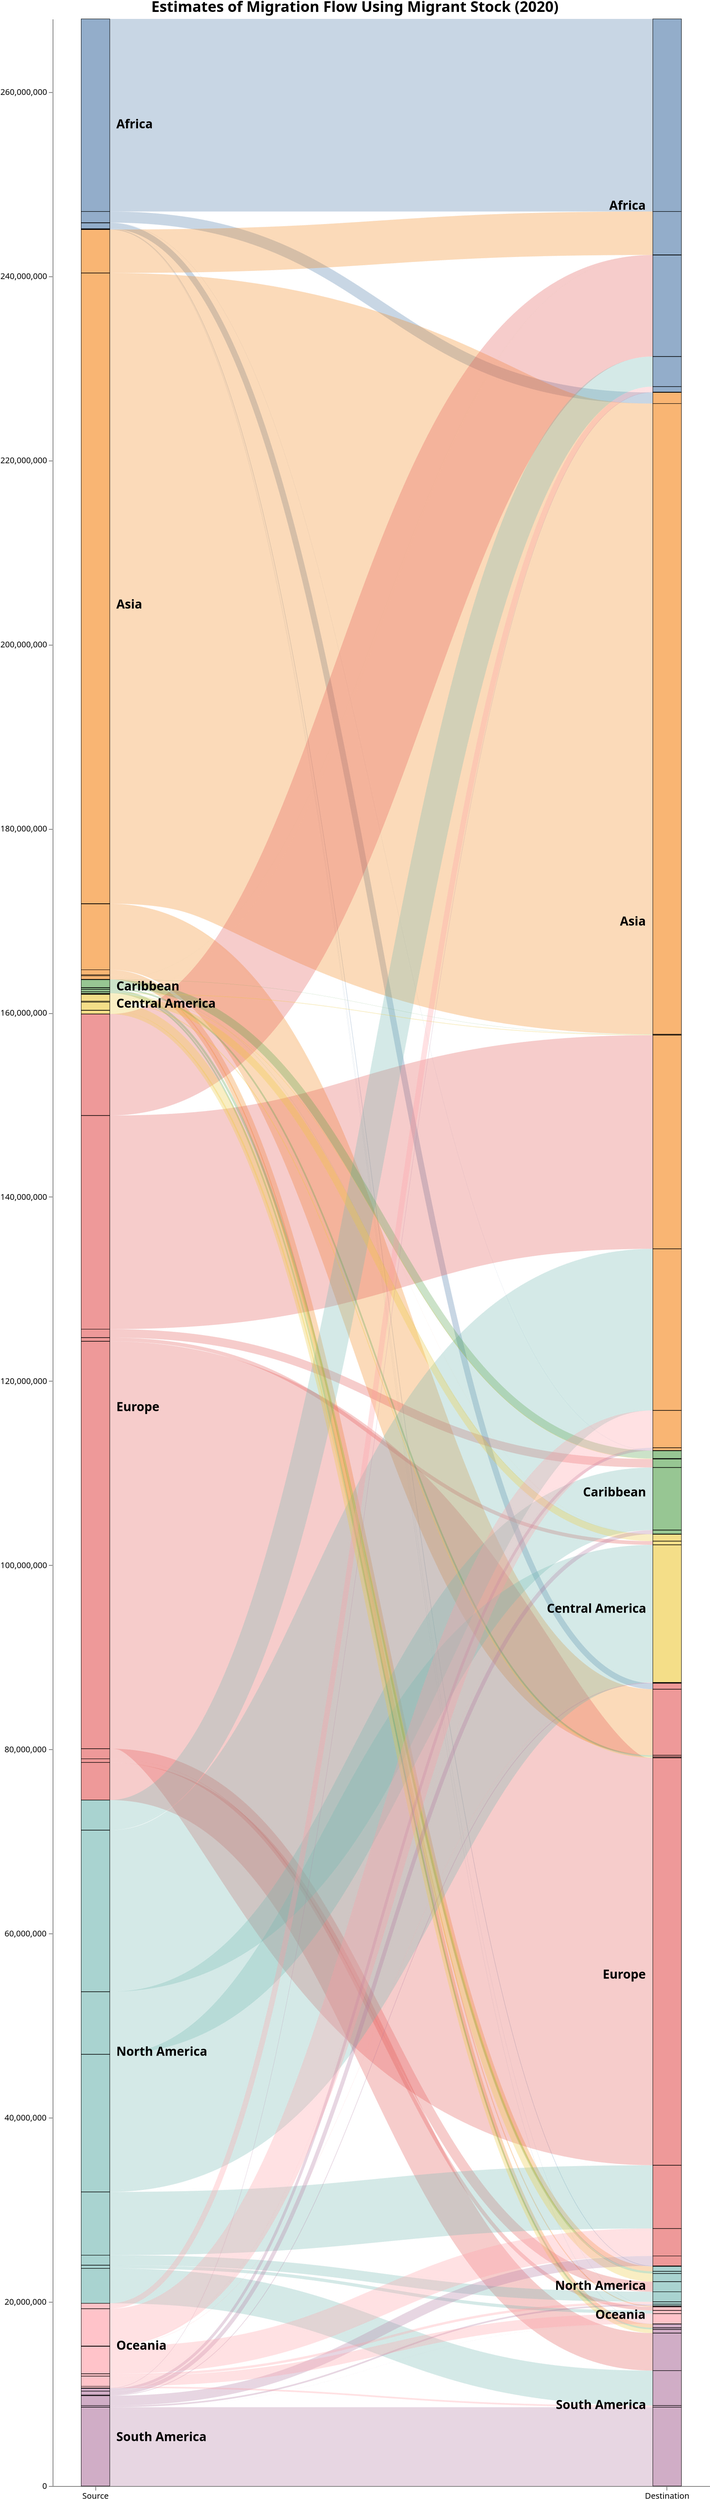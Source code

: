 {
    "$schema": "https://vega.github.io/schema/vega/v5.2.json",
    "height": 3000,
    "width": 800,
    "title": {
      "text": "Estimates of Migration Flow Using Migrant Stock (2020)",
      "fontSize": 18
    },
    "data": [
      {
        "name": "rawData",
        "values": [
            {"key": {"stk1": "Africa", "stk2": "Africa"}, "doc_count": 20917565},
            {"key": {"stk1": "Africa", "stk2": "Asia"}, "doc_count": 1207631},
            {"key": {"stk1": "Africa", "stk2": "Europe"}, "doc_count": 648455},
            {"key": {"stk1": "Africa", "stk2": "Caribbean"}, "doc_count": 13714},
            {"key": {"stk1": "Africa", "stk2": "Central America"}, "doc_count": 2089},
            {"key": {"stk1": "Africa", "stk2": "South America"}, "doc_count": 16721},
            {"key": {"stk1": "Africa", "stk2": "North America"}, "doc_count": 53563},
            {"key": {"stk1": "Africa", "stk2": "Oceania"}, "doc_count": 14483},
            {"key": {"stk1": "Asia", "stk2": "Africa"}, "doc_count": 4720103},
            {"key": {"stk1": "Asia", "stk2": "Asia"}, "doc_count": 68497762},
            {"key": {"stk1": "Asia", "stk2": "Europe"}, "doc_count": 7169630},
            {"key": {"stk1": "Asia", "stk2": "Caribbean"}, "doc_count": 501},
            {"key": {"stk1": "Asia", "stk2": "Central America"}, "doc_count": 5863},
            {"key": {"stk1": "Asia", "stk2": "South America"}, "doc_count": 408294},
            {"key": {"stk1": "Asia", "stk2": "North America"}, "doc_count": 538199},
            {"key": {"stk1": "Asia", "stk2": "Oceania"}, "doc_count": 101725},
            {"key": {"stk1": "Europe", "stk2": "Africa"}, "doc_count": 11024274},
            {"key": {"stk1": "Europe", "stk2": "Asia"}, "doc_count": 23203976},
            {"key": {"stk1": "Europe", "stk2": "Europe"}, "doc_count": 44246425},
            {"key": {"stk1": "Europe", "stk2": "Caribbean"}, "doc_count": 918445},
            {"key": {"stk1": "Europe", "stk2": "Central America"}, "doc_count": 397416},
            {"key": {"stk1": "Europe", "stk2": "South America"}, "doc_count": 4080063},
            {"key": {"stk1": "Europe", "stk2": "North America"}, "doc_count": 1100304},
            {"key": {"stk1": "Europe", "stk2": "Oceania"}, "doc_count": 397036},
            {"key": {"stk1": "North America", "stk2": "Africa"}, "doc_count": 3268757},
            {"key": {"stk1": "North America", "stk2": "Asia"}, "doc_count": 17549235},
            {"key": {"stk1": "North America", "stk2": "Europe"}, "doc_count": 6869872},
            {"key": {"stk1": "North America", "stk2": "Caribbean"}, "doc_count": 6798694},
            {"key": {"stk1": "North America", "stk2": "Central America"}, "doc_count": 14943682},
            {"key": {"stk1": "North America", "stk2": "South America"}, "doc_count": 3793257},
            {"key": {"stk1": "North America", "stk2": "North America"}, "doc_count": 1088520},
            {"key": {"stk1": "North America", "stk2": "Oceania"}, "doc_count": 343625},
            {"key": {"stk1": "Caribbean", "stk2": "Africa"}, "doc_count": 2976},
            {"key": {"stk1": "Caribbean", "stk2": "Asia"}, "doc_count": 25433},
            {"key": {"stk1": "Caribbean", "stk2": "Europe"}, "doc_count": 178358},
            {"key": {"stk1": "Caribbean", "stk2": "Caribbean"}, "doc_count": 859403},
            {"key": {"stk1": "Caribbean", "stk2": "Central America"}, "doc_count": 14137},
            {"key": {"stk1": "Caribbean", "stk2": "South America"}, "doc_count": 177107},
            {"key": {"stk1": "Caribbean", "stk2": "North America"}, "doc_count": 242478},
            {"key": {"stk1": "Caribbean", "stk2": "Oceania"}, "doc_count": 526},
            {"key": {"stk1": "Central America", "stk2": "Africa"}, "doc_count": 2402},
            {"key": {"stk1": "Central America", "stk2": "Asia"}, "doc_count": 74274},
            {"key": {"stk1": "Central America", "stk2": "Europe"}, "doc_count": 104038},
            {"key": {"stk1": "Central America", "stk2": "Caribbean"}, "doc_count": 51844},
            {"key": {"stk1": "Central America", "stk2": "Central America"}, "doc_count": 743476},
            {"key": {"stk1": "Central America", "stk2": "South America"}, "doc_count": 398956},
            {"key": {"stk1": "Central America", "stk2": "North America"}, "doc_count": 878451},
            {"key": {"stk1": "Central America", "stk2": "Oceania"}, "doc_count": 1214},
            {"key": {"stk1": "South America", "stk2": "Africa"}, "doc_count": 43413},
            {"key": {"stk1": "South America", "stk2": "Asia"}, "doc_count": 302662},
            {"key": {"stk1": "South America", "stk2": "Europe"}, "doc_count": 1073490},
            {"key": {"stk1": "South America", "stk2": "Caribbean"}, "doc_count": 424484},
            {"key": {"stk1": "South America", "stk2": "Central America"}, "doc_count": 70263},
            {"key": {"stk1": "South America", "stk2": "South America"}, "doc_count": 8557503},
            {"key": {"stk1": "South America", "stk2": "North America"}, "doc_count": 172124},
            {"key": {"stk1": "South America", "stk2": "Oceania"}, "doc_count": 3890},
            {"key": {"stk1": "Oceania", "stk2": "Africa"}, "doc_count": 587673},
            {"key": {"stk1": "Oceania", "stk2": "Asia"}, "doc_count": 4050511},
            {"key": {"stk1": "Oceania", "stk2": "Europe"}, "doc_count": 2983395},
            {"key": {"stk1": "Oceania", "stk2": "Caribbean"}, "doc_count": 11687},
            {"key": {"stk1": "Oceania", "stk2": "Central America"}, "doc_count": 22048},
            {"key": {"stk1": "Oceania", "stk2": "South America"}, "doc_count": 180834},
            {"key": {"stk1": "Oceania", "stk2": "North America"}, "doc_count": 254319},
            {"key": {"stk1": "Oceania", "stk2": "Oceania"}, "doc_count": 1107706}
        ],
        "transform": [
          {"type": "formula", "expr": "datum.key.stk1", "as": "stk1"},
          {"type": "formula", "expr": "datum.key.stk2", "as": "stk2"},
          {"type": "formula", "expr": "datum.doc_count", "as": "size"}
        ]
      },
      {
        "name": "nodes",
        "source": "rawData",
        "transform": [
          {
            "type": "filter",
            "expr": "!groupSelector || groupSelector.stk1 == datum.stk1 || groupSelector.stk2 == datum.stk2"
          },
          {"type": "formula", "expr": "datum.stk1+datum.stk2", "as": "key"},
          {"type": "fold", "fields": ["stk1", "stk2"], "as": ["stack", "grpId"]},
          {
            "type": "formula",
            "expr": "datum.stack == 'stk1' ? datum.stk1+' '+datum.stk2 : datum.stk2+' '+datum.stk1",
            "as": "sortField"
          },
          {
            "type": "stack",
            "groupby": ["stack"],
            "sort": {"field": "sortField", "order": "descending"},
            "field": "size"
          },
          {"type": "formula", "expr": "(datum.y0+datum.y1)/2", "as": "yc"}
        ]
      },
      {
        "name": "groups",
        "source": "nodes",
        "transform": [
          {
            "type": "aggregate",
            "groupby": ["stack", "grpId"],
            "fields": ["size"],
            "ops": ["sum"],
            "as": ["total"]
          },
          {
            "type": "stack",
            "groupby": ["stack"],
            "sort": {"field": "grpId", "order": "descending"},
            "field": "total"
          },
          {"type": "formula", "expr": "scale('y', datum.y0)", "as": "scaledY0"},
          {"type": "formula", "expr": "scale('y', datum.y1)", "as": "scaledY1"},
          {
            "type": "formula",
            "expr": "datum.stack == 'stk1'",
            "as": "rightLabel"
          },
          {
            "type": "formula",
            "expr": "datum.total/domain('y')[1]",
            "as": "percentage"
          }
        ]
      },
      {
        "name": "destinationNodes",
        "source": "nodes",
        "transform": [{"type": "filter", "expr": "datum.stack == 'stk2'"}]
      },
      {
        "name": "edges",
        "source": "nodes",
        "transform": [
          {"type": "filter", "expr": "datum.stack == 'stk1'"},
          {
            "type": "lookup",
            "from": "destinationNodes",
            "key": "key",
            "fields": ["key"],
            "as": ["target"]
          },
          {
            "type": "linkpath",
            "orient": "horizontal",
            "shape": "diagonal",
            "sourceY": {"expr": "scale('y', datum.yc)"},
            "sourceX": {"expr": "scale('x', 'stk1') + bandwidth('x')"},
            "targetY": {"expr": "scale('y', datum.target.yc)"},
            "targetX": {"expr": "scale('x', 'stk2')"}
          },
          {
            "type": "formula",
            "expr": "range('y')[0]-scale('y', datum.size)",
            "as": "strokeWidth"
          },
          {
            "type": "formula",
            "expr": "datum.size/domain('y')[1]",
            "as": "percentage"
          }
        ]
      }
    ],
    "scales": [
      {
        "name": "x",
        "type": "band",
        "range": "width",
        "domain": ["stk1", "stk2"],
        "paddingOuter": 0.05,
        "paddingInner": 0.95
      },
      {
        "name": "y",
        "type": "linear",
        "range": "height",
        "domain": {"data": "nodes", "field": "y1"}
      },
      {
        "name": "color",
        "type": "ordinal",
        "range": "category",
        "domain": {"data": "rawData", "field": "stk1"}
      },
      {
        "name": "stackNames",
        "type": "ordinal",
        "range": ["Source", "Destination"],
        "domain": ["stk1", "stk2"]
      }
    ],
    "axes": [
      {
        "orient": "bottom",
        "scale": "x",
        "encode": {
          "labels": {
            "update": {"text": {"scale": "stackNames", "field": "value"}}
          }
        }
      },
      {"orient": "left", "scale": "y"}
    ],
    "marks": [
      {
        "type": "path",
        "name": "edgeMark",
        "from": {"data": "edges"},
        "clip": true,
        "encode": {
          "update": {
            "stroke": [
              {
                "test": "groupSelector && groupSelector.stack=='stk1'",
                "scale": "color",
                "field": "stk2"
              },
              {"scale": "color", "field": "stk1"}
            ],
            "strokeWidth": {"field": "strokeWidth"},
            "path": {"field": "path"},
            "strokeOpacity": {
              "signal": "!groupSelector && (groupHover.stk1 == datum.stk1 || groupHover.stk2 == datum.stk2) ? 0.9 : 0.3"
            },
            "zindex": {
              "signal": "!groupSelector && (groupHover.stk1 == datum.stk1 || groupHover.stk2 == datum.stk2) ? 1 : 0"
            },
            "tooltip": {
              "signal": "datum.stk1 + ' → ' + datum.stk2 + '    ' + format(datum.size, ',.0f') + '   (' + format(datum.percentage, '.1%') + ')'"
            }
          },
          "hover": {"strokeOpacity": {"value": 1}}
        }
      },
      {
        "type": "rect",
        "name": "groupMark",
        "from": {"data": "groups"},
        "encode": {
          "enter": {
            "fill": {"scale": "color", "field": "grpId"},
            "width": {"scale": "x", "band": 1}
          },
          "update": {
            "x": {"scale": "x", "field": "stack"},
            "y": {"field": "scaledY0"},
            "y2": {"field": "scaledY1"},
            "fillOpacity": {"value": 0.6},
            "tooltip": {
              "signal": "datum.grpId + '   ' + format(datum.total, ',.0f') + '   (' + format(datum.percentage, '.1%') + ')'"
            }
          },
          "hover": {"fillOpacity": {"value": 1}}
        }
      },
      {
        "type": "text",
        "from": {"data": "groups"},
        "interactive": false,
        "encode": {
          "update": {
            "x": {
              "signal": "scale('x', datum.stack) + (datum.rightLabel ? bandwidth('x') + 8 : -8)"
            },
            "yc": {"signal": "(datum.scaledY0 + datum.scaledY1)/2"},
            "align": {"signal": "datum.rightLabel ? 'left' : 'right'"},
            "baseline": {"value": "middle"},
            "fontWeight": {"value": "bold"},
            "text": {
              "signal": "abs(datum.scaledY0-datum.scaledY1) > 13 ? datum.grpId : ''"
            },
            "fontSize": {"value": 15}
          }
        }
      },
      {
        "type": "group",
        "data": [
          {
            "name": "dataForShowAll",
            "values": [{}],
            "transform": [{"type": "filter", "expr": "groupSelector"}]
          }
        ],
        "encode": {
          "enter": {
            "xc": {"signal": "width/2"},
            "y": {"value": 30},
            "width": {"value": 80},
            "height": {"value": 30}
          }
        },
        "marks": [
          {
            "type": "group",
            "name": "groupReset",
            "from": {"data": "dataForShowAll"},
            "encode": {
              "enter": {
                "cornerRadius": {"value": 6},
                "fill": {"value": "#f5f5f5"},
                "stroke": {"value": "#c1c1c1"},
                "strokeWidth": {"value": 2},
                "height": {"field": {"group": "height"}},
                "width": {"field": {"group": "width"}}
              },
              "update": {"opacity": {"value": 1}},
              "hover": {"opacity": {"value": 0.7}}
            },
            "marks": [
              {
                "type": "text",
                "interactive": false,
                "encode": {
                  "enter": {
                    "xc": {"field": {"group": "width"}, "mult": 0.5},
                    "yc": {
                      "field": {"group": "height"},
                      "mult": 0.5,
                      "offset": 2
                    },
                    "align": {"value": "center"},
                    "baseline": {"value": "middle"},
                    "fontWeight": {"value": "bold"},
                    "text": {"value": "Show All"}
                  }
                }
              }
            ]
          }
        ]
      },
      {
        "type": "rect",
        "from": {"data": "nodes"},
        "encode": {
          "enter": {
            "stroke": {"value": "#000"},
            "strokeWidth": {"value": 0.5},
            "width": {"scale": "x", "band": 1},
            "x": {"scale": "x", "field": "stack"},
            "y": {"field": "y0", "scale": "y"},
            "y2": {"field": "y1", "scale": "y"}
          }
        }
      }
    ],
    "signals": [
      {
        "name": "groupHover",
        "value": {},
        "on": [
          {
            "events": "@groupMark:mouseover",
            "update": "{stk1:datum.stack=='stk1' && datum.grpId, stk2:datum.stack=='stk2' && datum.grpId}"
          },
          {"events": "mouseout", "update": "{}"}
        ]
      },
      {
        "name": "groupSelector",
        "value": false,
        "on": [
          {
            "events": "@groupMark:click!",
            "update": "{stack:datum.stack, stk1:datum.stack=='stk1' && datum.grpId, stk2:datum.stack=='stk2' && datum.grpId}"
          },
          {
            "events": [
              {"type": "click", "markname": "groupReset"},
              {"type": "dblclick"}
            ],
            "update": "false"
          }
        ]
      }
    ]
  }